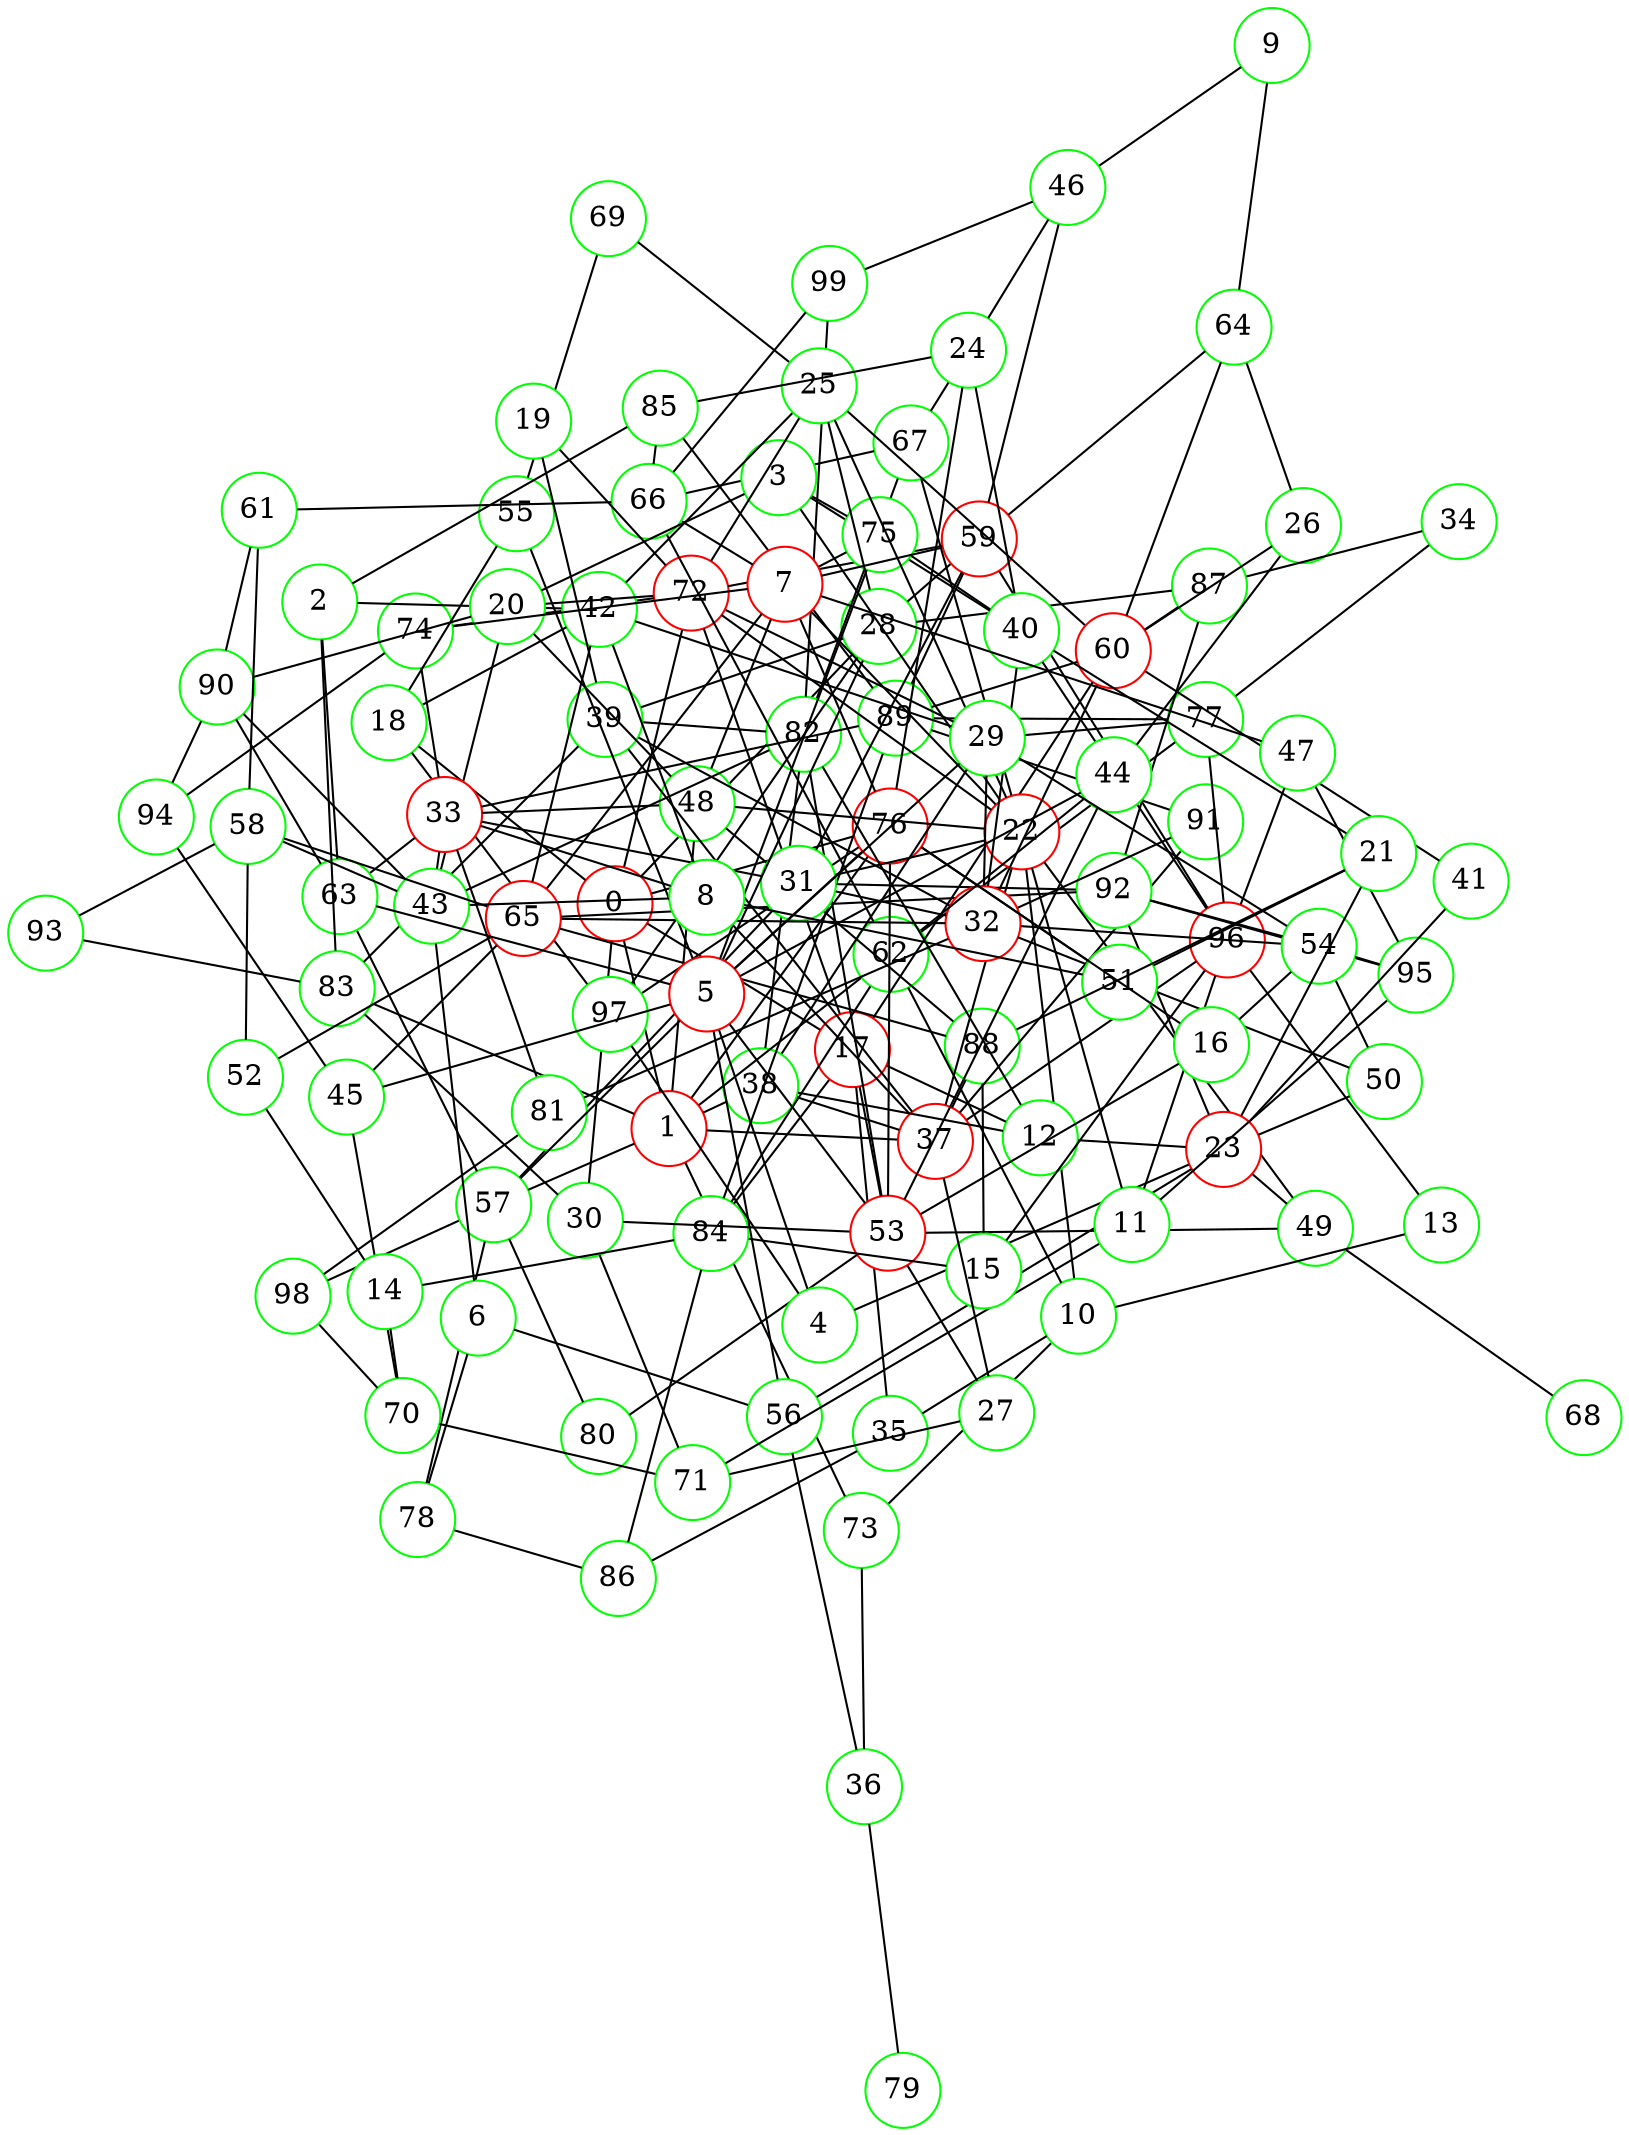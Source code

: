 graph {
graph ["layout"="fdp"]
node ["style"="filled","fillcolor"="white","fixedsize"="true","shape"="circle"]
"0" ["color"="red"]
"1" ["color"="red"]
"48" ["color"="green"]
"88" ["color"="green"]
"83" ["color"="green"]
"93" ["color"="green"]
"37" ["color"="red"]
"96" ["color"="red"]
"38" ["color"="green"]
"82" ["color"="green"]
"99" ["color"="green"]
"39" ["color"="green"]
"91" ["color"="green"]
"57" ["color"="green"]
"80" ["color"="green"]
"98" ["color"="green"]
"78" ["color"="green"]
"86" ["color"="green"]
"63" ["color"="green"]
"90" ["color"="green"]
"94" ["color"="green"]
"73" ["color"="green"]
"76" ["color"="red"]
"97" ["color"="green"]
"62" ["color"="green"]
"66" ["color"="green"]
"67" ["color"="green"]
"85" ["color"="green"]
"89" ["color"="green"]
"84" ["color"="green"]
"77" ["color"="green"]
"17" ["color"="red"]
"35" ["color"="green"]
"53" ["color"="red"]
"72" ["color"="red"]
"74" ["color"="green"]
"60" ["color"="red"]
"64" ["color"="green"]
"87" ["color"="green"]
"92" ["color"="green"]
"95" ["color"="green"]
"18" ["color"="green"]
"55" ["color"="green"]
"69" ["color"="green"]
"42" ["color"="green"]
"65" ["color"="red"]
"28" ["color"="green"]
"59" ["color"="red"]
"30" ["color"="green"]
"71" ["color"="green"]
"2" ["color"="green"]
"3" ["color"="green"]
"20" ["color"="green"]
"43" ["color"="green"]
"58" ["color"="green"]
"61" ["color"="green"]
"22" ["color"="red"]
"49" ["color"="green"]
"68" ["color"="green"]
"25" ["color"="green"]
"31" ["color"="green"]
"32" ["color"="red"]
"81" ["color"="green"]
"50" ["color"="green"]
"54" ["color"="green"]
"40" ["color"="green"]
"75" ["color"="green"]
"33" ["color"="red"]
"4" ["color"="green"]
"5" ["color"="red"]
"56" ["color"="green"]
"44" ["color"="green"]
"29" ["color"="green"]
"45" ["color"="green"]
"70" ["color"="green"]
"23" ["color"="red"]
"41" ["color"="green"]
"6" ["color"="green"]
"7" ["color"="red"]
"47" ["color"="green"]
"8" ["color"="green"]
"51" ["color"="green"]
"9" ["color"="green"]
"46" ["color"="green"]
"10" ["color"="green"]
"13" ["color"="green"]
"11" ["color"="green"]
"12" ["color"="green"]
"14" ["color"="green"]
"52" ["color"="green"]
"15" ["color"="green"]
"16" ["color"="green"]
"19" ["color"="green"]
"21" ["color"="green"]
"24" ["color"="green"]
"26" ["color"="green"]
"27" ["color"="green"]
"34" ["color"="green"]
"36" ["color"="green"]
"79" ["color"="green"]
"0" -- "1"
"0" -- "17"
"0" -- "18"
"0" -- "72"
"0" -- "28"
"0" -- "76"
"0" -- "30"
"1" -- "48"
"1" -- "83"
"1" -- "37"
"1" -- "38"
"1" -- "57"
"1" -- "73"
"1" -- "76"
"1" -- "62"
"48" -- "88"
"83" -- "93"
"37" -- "96"
"37" -- "38"
"37" -- "39"
"37" -- "88"
"37" -- "91"
"38" -- "82"
"82" -- "99"
"39" -- "82"
"39" -- "83"
"57" -- "80"
"57" -- "98"
"57" -- "78"
"57" -- "63"
"78" -- "86"
"63" -- "90"
"90" -- "94"
"76" -- "97"
"62" -- "66"
"62" -- "84"
"62" -- "77"
"66" -- "67"
"66" -- "99"
"66" -- "85"
"67" -- "82"
"85" -- "89"
"89" -- "91"
"84" -- "86"
"84" -- "89"
"77" -- "96"
"77" -- "89"
"17" -- "35"
"17" -- "84"
"17" -- "53"
"17" -- "72"
"17" -- "60"
"35" -- "86"
"53" -- "80"
"53" -- "82"
"53" -- "76"
"72" -- "74"
"74" -- "94"
"60" -- "64"
"60" -- "87"
"60" -- "89"
"87" -- "92"
"92" -- "95"
"18" -- "97"
"18" -- "55"
"18" -- "42"
"55" -- "69"
"42" -- "65"
"65" -- "88"
"65" -- "92"
"28" -- "97"
"28" -- "39"
"28" -- "87"
"28" -- "59"
"59" -- "64"
"59" -- "96"
"59" -- "72"
"59" -- "89"
"30" -- "83"
"30" -- "53"
"30" -- "71"
"2" -- "83"
"2" -- "85"
"2" -- "42"
"2" -- "63"
"3" -- "20"
"3" -- "22"
"3" -- "40"
"3" -- "75"
"20" -- "48"
"20" -- "72"
"20" -- "90"
"20" -- "43"
"43" -- "82"
"43" -- "58"
"43" -- "90"
"58" -- "65"
"58" -- "61"
"58" -- "93"
"61" -- "66"
"61" -- "90"
"22" -- "48"
"22" -- "49"
"22" -- "67"
"22" -- "37"
"22" -- "72"
"22" -- "25"
"22" -- "31"
"49" -- "68"
"49" -- "53"
"25" -- "69"
"25" -- "72"
"25" -- "42"
"25" -- "28"
"25" -- "60"
"31" -- "32"
"31" -- "33"
"31" -- "57"
"31" -- "59"
"31" -- "92"
"32" -- "65"
"32" -- "81"
"32" -- "50"
"32" -- "54"
"32" -- "39"
"32" -- "40"
"32" -- "91"
"32" -- "60"
"81" -- "98"
"50" -- "54"
"54" -- "92"
"54" -- "95"
"40" -- "96"
"40" -- "75"
"33" -- "48"
"33" -- "81"
"33" -- "89"
"33" -- "74"
"33" -- "43"
"33" -- "63"
"4" -- "97"
"4" -- "5"
"4" -- "23"
"5" -- "53"
"5" -- "55"
"5" -- "56"
"5" -- "57"
"5" -- "75"
"5" -- "28"
"5" -- "44"
"5" -- "76"
"5" -- "29"
"5" -- "45"
"5" -- "63"
"44" -- "53"
"44" -- "62"
"29" -- "32"
"29" -- "38"
"29" -- "54"
"29" -- "72"
"29" -- "42"
"29" -- "77"
"45" -- "65"
"45" -- "70"
"45" -- "94"
"70" -- "98"
"70" -- "71"
"23" -- "49"
"23" -- "50"
"23" -- "56"
"23" -- "41"
"23" -- "92"
"41" -- "60"
"6" -- "56"
"6" -- "43"
"6" -- "78"
"7" -- "48"
"7" -- "65"
"7" -- "66"
"7" -- "22"
"7" -- "74"
"7" -- "59"
"7" -- "75"
"7" -- "76"
"7" -- "47"
"47" -- "96"
"47" -- "95"
"8" -- "33"
"8" -- "51"
"8" -- "37"
"8" -- "42"
"8" -- "43"
"51" -- "76"
"9" -- "64"
"9" -- "46"
"46" -- "99"
"46" -- "59"
"10" -- "35"
"10" -- "22"
"10" -- "73"
"10" -- "13"
"10" -- "62"
"13" -- "96"
"11" -- "96"
"11" -- "22"
"11" -- "71"
"11" -- "95"
"12" -- "17"
"12" -- "82"
"12" -- "38"
"12" -- "23"
"14" -- "52"
"14" -- "84"
"14" -- "70"
"52" -- "65"
"52" -- "58"
"15" -- "96"
"15" -- "84"
"15" -- "88"
"16" -- "53"
"16" -- "54"
"16" -- "76"
"19" -- "39"
"19" -- "72"
"21" -- "51"
"21" -- "23"
"21" -- "40"
"21" -- "88"
"24" -- "67"
"24" -- "85"
"24" -- "40"
"24" -- "76"
"24" -- "46"
"26" -- "64"
"26" -- "44"
"26" -- "60"
"27" -- "37"
"27" -- "53"
"27" -- "71"
"34" -- "87"
"34" -- "77"
"36" -- "56"
"36" -- "73"
"36" -- "79"
}